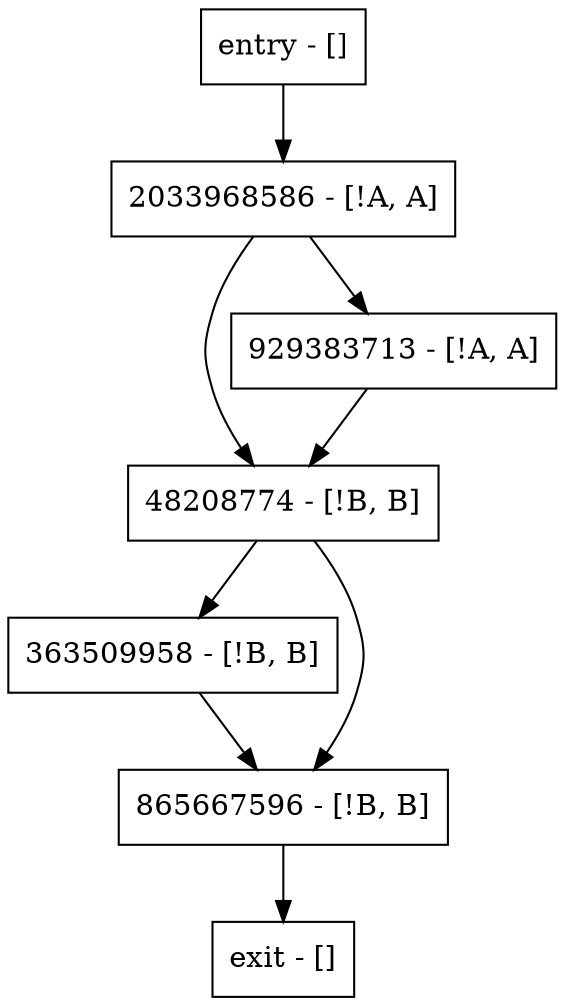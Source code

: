 digraph main {
node [shape=record];
entry [label="entry - []"];
exit [label="exit - []"];
363509958 [label="363509958 - [!B, B]"];
48208774 [label="48208774 - [!B, B]"];
929383713 [label="929383713 - [!A, A]"];
2033968586 [label="2033968586 - [!A, A]"];
865667596 [label="865667596 - [!B, B]"];
entry;
exit;
entry -> 2033968586;
363509958 -> 865667596;
48208774 -> 363509958;
48208774 -> 865667596;
929383713 -> 48208774;
2033968586 -> 48208774;
2033968586 -> 929383713;
865667596 -> exit;
}
